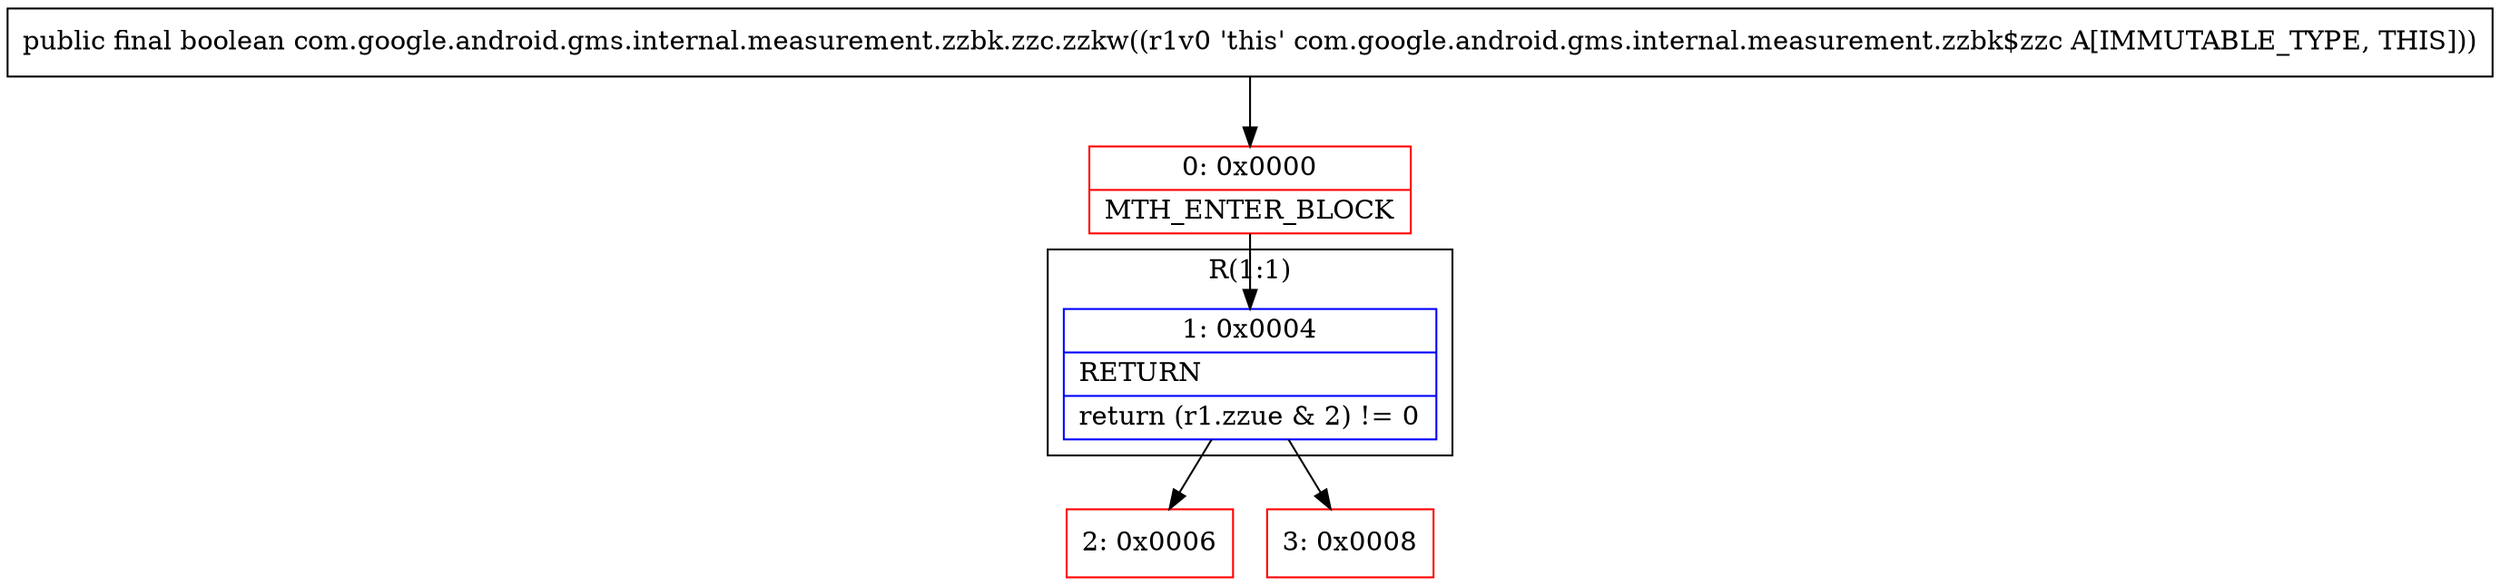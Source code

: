 digraph "CFG forcom.google.android.gms.internal.measurement.zzbk.zzc.zzkw()Z" {
subgraph cluster_Region_1088192408 {
label = "R(1:1)";
node [shape=record,color=blue];
Node_1 [shape=record,label="{1\:\ 0x0004|RETURN\l|return (r1.zzue & 2) != 0\l}"];
}
Node_0 [shape=record,color=red,label="{0\:\ 0x0000|MTH_ENTER_BLOCK\l}"];
Node_2 [shape=record,color=red,label="{2\:\ 0x0006}"];
Node_3 [shape=record,color=red,label="{3\:\ 0x0008}"];
MethodNode[shape=record,label="{public final boolean com.google.android.gms.internal.measurement.zzbk.zzc.zzkw((r1v0 'this' com.google.android.gms.internal.measurement.zzbk$zzc A[IMMUTABLE_TYPE, THIS])) }"];
MethodNode -> Node_0;
Node_1 -> Node_2;
Node_1 -> Node_3;
Node_0 -> Node_1;
}

